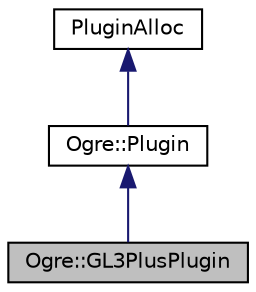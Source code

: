 digraph "Ogre::GL3PlusPlugin"
{
  bgcolor="transparent";
  edge [fontname="Helvetica",fontsize="10",labelfontname="Helvetica",labelfontsize="10"];
  node [fontname="Helvetica",fontsize="10",shape=record];
  Node0 [label="Ogre::GL3PlusPlugin",height=0.2,width=0.4,color="black", fillcolor="grey75", style="filled", fontcolor="black"];
  Node1 -> Node0 [dir="back",color="midnightblue",fontsize="10",style="solid",fontname="Helvetica"];
  Node1 [label="Ogre::Plugin",height=0.2,width=0.4,color="black",URL="$class_ogre_1_1_plugin.html",tooltip="Class defining a generic OGRE plugin. "];
  Node2 -> Node1 [dir="back",color="midnightblue",fontsize="10",style="solid",fontname="Helvetica"];
  Node2 [label="PluginAlloc",height=0.2,width=0.4,color="black",URL="$class_ogre_1_1_allocated_object.html"];
}
